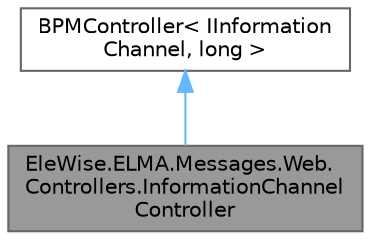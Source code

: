digraph "EleWise.ELMA.Messages.Web.Controllers.InformationChannelController"
{
 // LATEX_PDF_SIZE
  bgcolor="transparent";
  edge [fontname=Helvetica,fontsize=10,labelfontname=Helvetica,labelfontsize=10];
  node [fontname=Helvetica,fontsize=10,shape=box,height=0.2,width=0.4];
  Node1 [id="Node000001",label="EleWise.ELMA.Messages.Web.\lControllers.InformationChannel\lController",height=0.2,width=0.4,color="gray40", fillcolor="grey60", style="filled", fontcolor="black",tooltip="Управление информационными каналами"];
  Node2 -> Node1 [id="edge1_Node000001_Node000002",dir="back",color="steelblue1",style="solid",tooltip=" "];
  Node2 [id="Node000002",label="BPMController\< IInformation\lChannel, long \>",height=0.2,width=0.4,color="gray40", fillcolor="white", style="filled",tooltip=" "];
}
